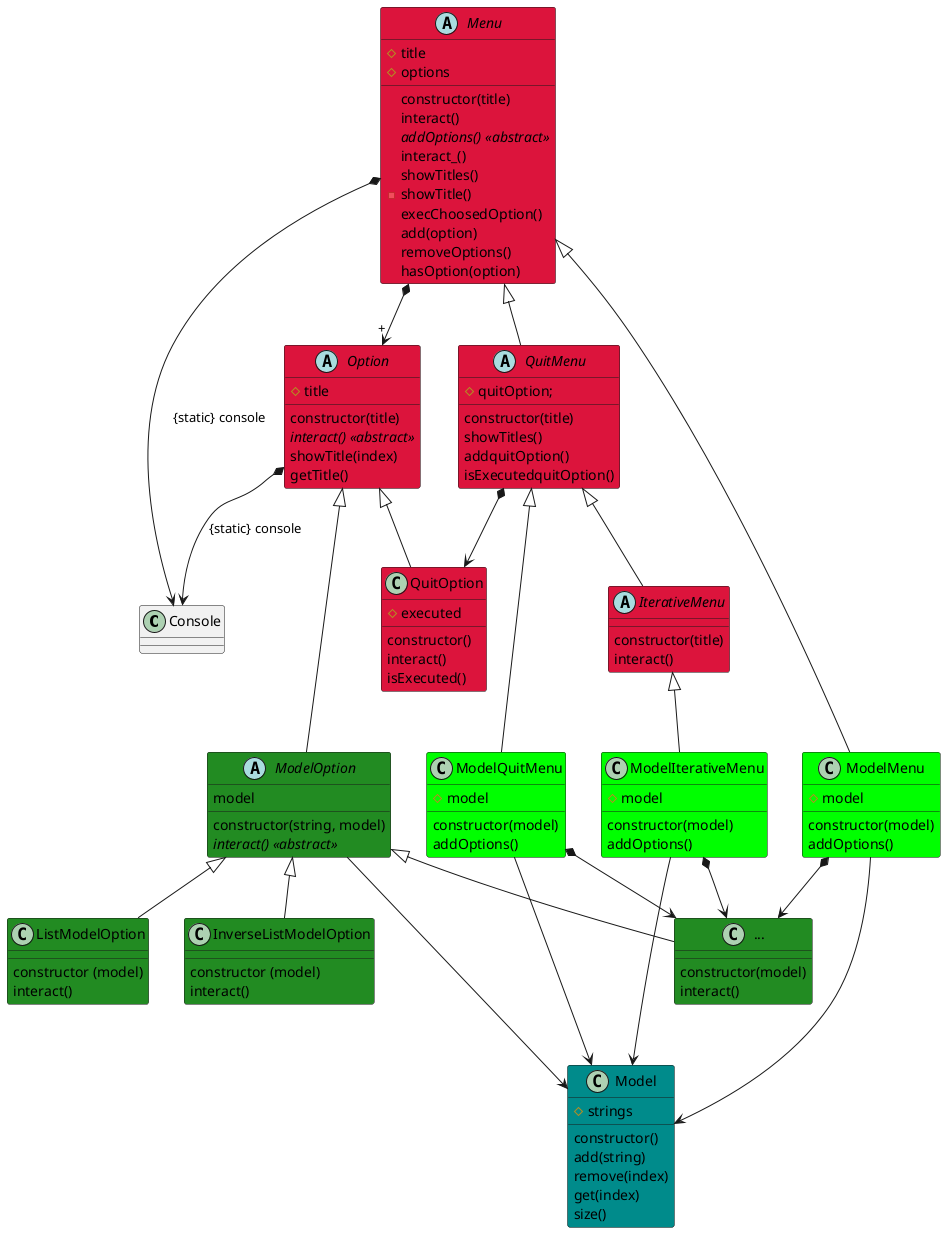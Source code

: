 @startuml

class Console

abstract class Option #crimson {
    #title
    constructor(title)
    {abstract} interact() <<abstract>>
    showTitle(index)
    getTitle()
}

class QuitOption #crimson {
    #executed
    constructor()
    interact()
    isExecuted()
}

abstract class Menu #crimson {
    #title
    #options
    constructor(title)
    interact()
    {abstract} addOptions() <<abstract>>
    interact_()
    showTitles()
    -showTitle()
    execChoosedOption()
    add(option)
    removeOptions()
    hasOption(option)
}

abstract class QuitMenu #crimson {
    #quitOption;
    constructor(title)
    showTitles()
    addquitOption()
    isExecutedquitOption()
}

abstract class IterativeMenu #crimson {
    constructor(title)
    interact()
}

class Model #darkCyan {
    #strings
    constructor()
    add(string)
    remove(index)
    get(index)
    size()
}

abstract class ModelOption #forestGreen {
    model
    constructor(string, model)
    {abstract} interact() <<abstract>>
}



class ListModelOption #forestGreen {
    constructor (model)
    interact()
}

class InverseListModelOption #forestGreen {
    constructor (model)
    interact()
}

class X as "..."  #forestGreen {
    constructor(model)
    interact()
}


class ModelMenu  #Lime {
    #model
    constructor(model)
    addOptions()
}

class ModelQuitMenu  #Lime {
    #model
    constructor(model)
    addOptions()
}

class ModelIterativeMenu  #Lime{
    #model
    constructor(model)
    addOptions()
}

Menu *-down-> "+" Option
Menu *-down-> Console : {static} console
Menu <|-down- ModelMenu
Menu <|-down- QuitMenu

Option *-down-> Console : {static} console
Option <|-down- QuitOption

QuitMenu *-down-> QuitOption
QuitMenu <|-down- ModelQuitMenu
QuitMenu <|-down- IterativeMenu

IterativeMenu <|-down- ModelIterativeMenu

ModelMenu -down-> Model
ModelMenu *-down-> X

ModelQuitMenu *-down-> X
ModelQuitMenu -down-> Model

ModelIterativeMenu -down-> Model
ModelIterativeMenu *-down-> X

Option <|-down- ModelOption

ModelOption -down-> Model
ModelOption <|-down- ListModelOption
ModelOption <|-down- InverseListModelOption
ModelOption <|-down- X


X -[hidden]- Model

@enduml